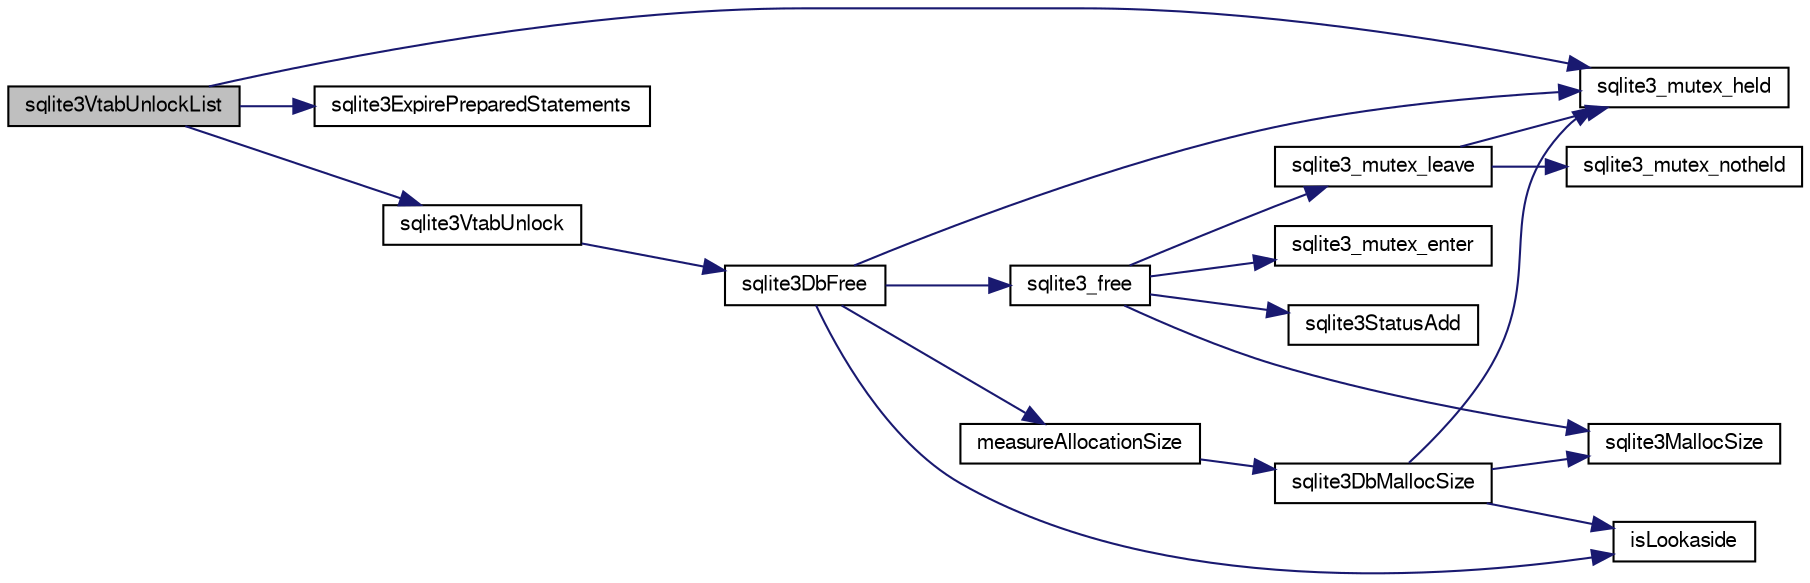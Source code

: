 digraph "sqlite3VtabUnlockList"
{
  edge [fontname="FreeSans",fontsize="10",labelfontname="FreeSans",labelfontsize="10"];
  node [fontname="FreeSans",fontsize="10",shape=record];
  rankdir="LR";
  Node806463 [label="sqlite3VtabUnlockList",height=0.2,width=0.4,color="black", fillcolor="grey75", style="filled", fontcolor="black"];
  Node806463 -> Node806464 [color="midnightblue",fontsize="10",style="solid",fontname="FreeSans"];
  Node806464 [label="sqlite3_mutex_held",height=0.2,width=0.4,color="black", fillcolor="white", style="filled",URL="$sqlite3_8c.html#acf77da68932b6bc163c5e68547ecc3e7"];
  Node806463 -> Node806465 [color="midnightblue",fontsize="10",style="solid",fontname="FreeSans"];
  Node806465 [label="sqlite3ExpirePreparedStatements",height=0.2,width=0.4,color="black", fillcolor="white", style="filled",URL="$sqlite3_8c.html#af8baf566e769881b3d0bbdb0d2b4cdfe"];
  Node806463 -> Node806466 [color="midnightblue",fontsize="10",style="solid",fontname="FreeSans"];
  Node806466 [label="sqlite3VtabUnlock",height=0.2,width=0.4,color="black", fillcolor="white", style="filled",URL="$sqlite3_8c.html#a8b3341682c7724d767ebc8288b9063b4"];
  Node806466 -> Node806467 [color="midnightblue",fontsize="10",style="solid",fontname="FreeSans"];
  Node806467 [label="sqlite3DbFree",height=0.2,width=0.4,color="black", fillcolor="white", style="filled",URL="$sqlite3_8c.html#ac70ab821a6607b4a1b909582dc37a069"];
  Node806467 -> Node806464 [color="midnightblue",fontsize="10",style="solid",fontname="FreeSans"];
  Node806467 -> Node806468 [color="midnightblue",fontsize="10",style="solid",fontname="FreeSans"];
  Node806468 [label="measureAllocationSize",height=0.2,width=0.4,color="black", fillcolor="white", style="filled",URL="$sqlite3_8c.html#a45731e644a22fdb756e2b6337224217a"];
  Node806468 -> Node806469 [color="midnightblue",fontsize="10",style="solid",fontname="FreeSans"];
  Node806469 [label="sqlite3DbMallocSize",height=0.2,width=0.4,color="black", fillcolor="white", style="filled",URL="$sqlite3_8c.html#aa397e5a8a03495203a0767abf0a71f86"];
  Node806469 -> Node806470 [color="midnightblue",fontsize="10",style="solid",fontname="FreeSans"];
  Node806470 [label="sqlite3MallocSize",height=0.2,width=0.4,color="black", fillcolor="white", style="filled",URL="$sqlite3_8c.html#acf5d2a5f35270bafb050bd2def576955"];
  Node806469 -> Node806464 [color="midnightblue",fontsize="10",style="solid",fontname="FreeSans"];
  Node806469 -> Node806471 [color="midnightblue",fontsize="10",style="solid",fontname="FreeSans"];
  Node806471 [label="isLookaside",height=0.2,width=0.4,color="black", fillcolor="white", style="filled",URL="$sqlite3_8c.html#a770fa05ff9717b75e16f4d968a77b897"];
  Node806467 -> Node806471 [color="midnightblue",fontsize="10",style="solid",fontname="FreeSans"];
  Node806467 -> Node806472 [color="midnightblue",fontsize="10",style="solid",fontname="FreeSans"];
  Node806472 [label="sqlite3_free",height=0.2,width=0.4,color="black", fillcolor="white", style="filled",URL="$sqlite3_8c.html#a6552349e36a8a691af5487999ab09519"];
  Node806472 -> Node806473 [color="midnightblue",fontsize="10",style="solid",fontname="FreeSans"];
  Node806473 [label="sqlite3_mutex_enter",height=0.2,width=0.4,color="black", fillcolor="white", style="filled",URL="$sqlite3_8c.html#a1c12cde690bd89f104de5cbad12a6bf5"];
  Node806472 -> Node806474 [color="midnightblue",fontsize="10",style="solid",fontname="FreeSans"];
  Node806474 [label="sqlite3StatusAdd",height=0.2,width=0.4,color="black", fillcolor="white", style="filled",URL="$sqlite3_8c.html#afa029f93586aeab4cc85360905dae9cd"];
  Node806472 -> Node806470 [color="midnightblue",fontsize="10",style="solid",fontname="FreeSans"];
  Node806472 -> Node806475 [color="midnightblue",fontsize="10",style="solid",fontname="FreeSans"];
  Node806475 [label="sqlite3_mutex_leave",height=0.2,width=0.4,color="black", fillcolor="white", style="filled",URL="$sqlite3_8c.html#a5838d235601dbd3c1fa993555c6bcc93"];
  Node806475 -> Node806464 [color="midnightblue",fontsize="10",style="solid",fontname="FreeSans"];
  Node806475 -> Node806476 [color="midnightblue",fontsize="10",style="solid",fontname="FreeSans"];
  Node806476 [label="sqlite3_mutex_notheld",height=0.2,width=0.4,color="black", fillcolor="white", style="filled",URL="$sqlite3_8c.html#a83967c837c1c000d3b5adcfaa688f5dc"];
}
